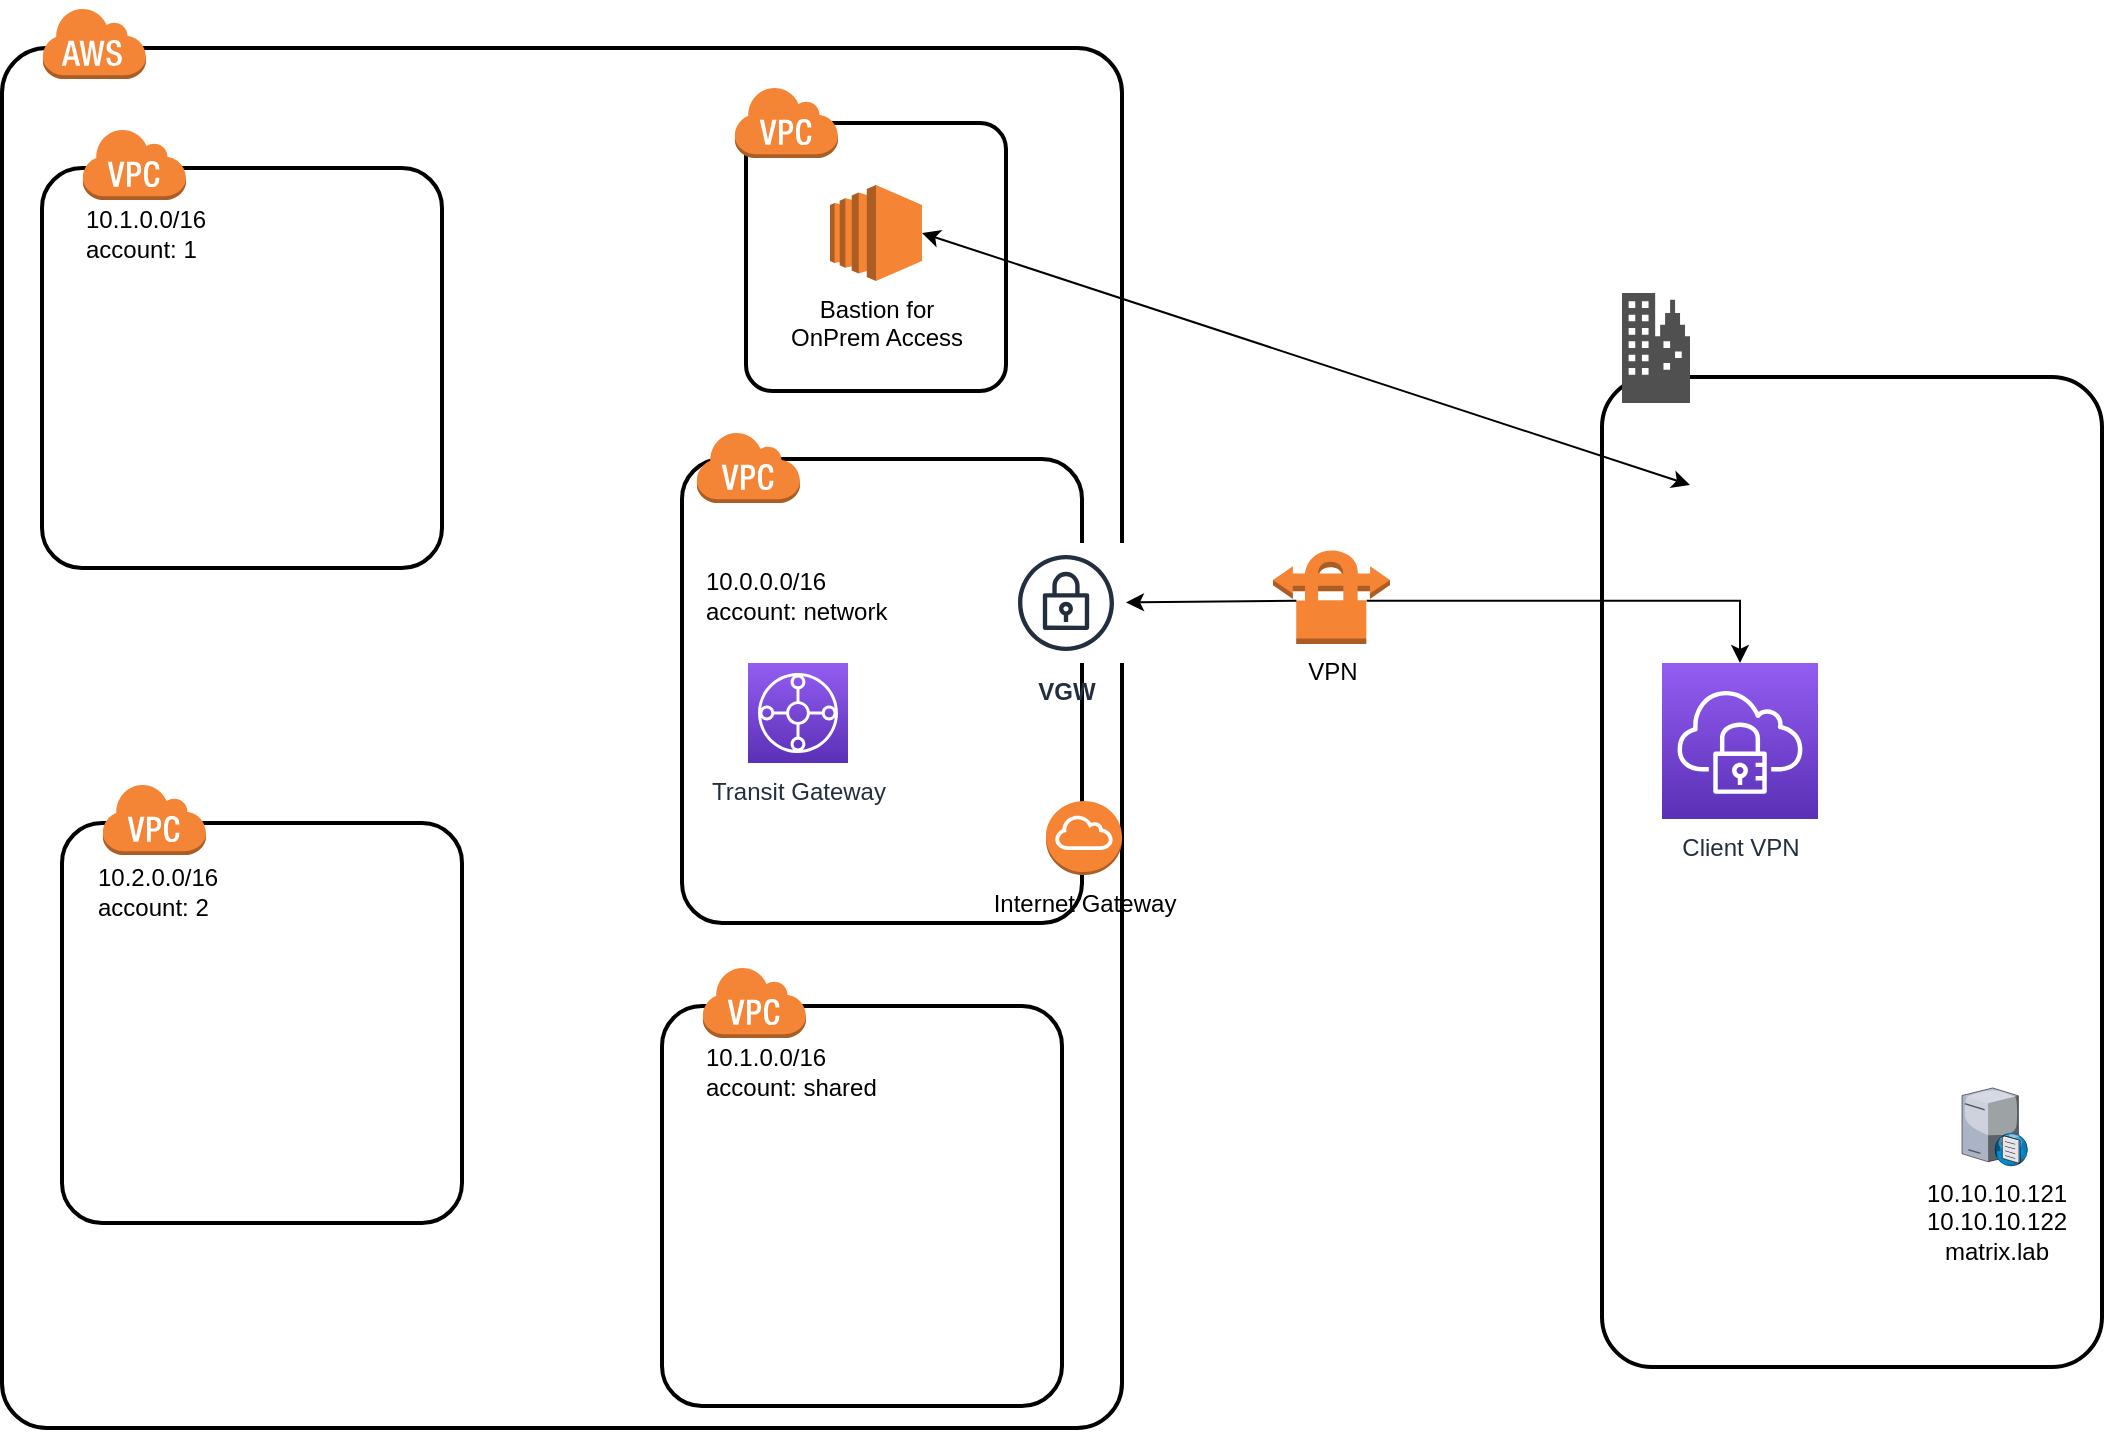 <mxfile version="10.6.6" type="device"><diagram name="Page-1" id="75ae5057-2f1f-a65a-41a6-c58fb5237df7"><mxGraphModel dx="1080" dy="649" grid="1" gridSize="10" guides="1" tooltips="1" connect="1" arrows="1" fold="1" page="1" pageScale="1" pageWidth="1100" pageHeight="850" background="#ffffff" math="0" shadow="0"><root><mxCell id="0"/><mxCell id="1" parent="0"/><mxCell id="6d17579d09794128-4" value="" style="rounded=1;arcSize=4;dashed=0;strokeColor=#000000;fillColor=none;gradientColor=none;strokeWidth=2;shadow=0;comic=0;fontFamily=Verdana;fontSize=12;fontColor=#000000;html=1;" parent="1" vertex="1"><mxGeometry x="40" y="141" width="560" height="690" as="geometry"/></mxCell><mxCell id="HT4Ee2Q722fcnPIJPSYH-7" value="" style="rounded=1;arcSize=10;dashed=0;strokeColor=#000000;fillColor=none;gradientColor=none;strokeWidth=2;" vertex="1" parent="1"><mxGeometry x="380" y="346.5" width="200" height="232" as="geometry"/></mxCell><mxCell id="HT4Ee2Q722fcnPIJPSYH-3" value="" style="rounded=1;arcSize=10;dashed=0;strokeColor=#000000;fillColor=none;gradientColor=none;strokeWidth=2;" vertex="1" parent="1"><mxGeometry x="840" y="305.5" width="250" height="495" as="geometry"/></mxCell><mxCell id="HT4Ee2Q722fcnPIJPSYH-15" value="" style="pointerEvents=1;shadow=0;dashed=0;html=1;strokeColor=none;fillColor=#505050;labelPosition=center;verticalLabelPosition=bottom;verticalAlign=top;outlineConnect=0;align=center;shape=mxgraph.office.concepts.on_premises;" vertex="1" parent="1"><mxGeometry x="850" y="263.5" width="34" height="55" as="geometry"/></mxCell><mxCell id="HT4Ee2Q722fcnPIJPSYH-26" style="edgeStyle=orthogonalEdgeStyle;rounded=0;orthogonalLoop=1;jettySize=auto;html=1;exitX=0.8;exitY=0.55;exitDx=0;exitDy=0;exitPerimeter=0;" edge="1" parent="1" source="HT4Ee2Q722fcnPIJPSYH-17" target="HT4Ee2Q722fcnPIJPSYH-18"><mxGeometry relative="1" as="geometry"/></mxCell><mxCell id="HT4Ee2Q722fcnPIJPSYH-17" value="VPN&lt;br&gt;&lt;br&gt;" style="outlineConnect=0;dashed=0;verticalLabelPosition=bottom;verticalAlign=top;align=center;html=1;shape=mxgraph.aws3.vpn_connection;fillColor=#F58534;gradientColor=none;" vertex="1" parent="1"><mxGeometry x="675.5" y="391" width="58.5" height="48" as="geometry"/></mxCell><mxCell id="HT4Ee2Q722fcnPIJPSYH-18" value="Client VPN&lt;br&gt;&lt;br&gt;" style="outlineConnect=0;fontColor=#232F3E;gradientColor=#945DF2;gradientDirection=north;fillColor=#5A30B5;strokeColor=#ffffff;dashed=0;verticalLabelPosition=bottom;verticalAlign=top;align=center;html=1;fontSize=12;fontStyle=0;aspect=fixed;shape=mxgraph.aws4.resourceIcon;resIcon=mxgraph.aws4.client_vpn;" vertex="1" parent="1"><mxGeometry x="870" y="448.5" width="78" height="78" as="geometry"/></mxCell><mxCell id="6d17579d09794128-5" value="" style="dashed=0;html=1;shape=mxgraph.aws3.cloud;fillColor=#F58536;gradientColor=none;dashed=0;rounded=1;shadow=0;comic=0;strokeColor=#E6E6E6;strokeWidth=6;fontFamily=Verdana;fontSize=12;fontColor=#000000;" parent="1" vertex="1"><mxGeometry x="60" y="120.5" width="52" height="36" as="geometry"/></mxCell><mxCell id="HT4Ee2Q722fcnPIJPSYH-13" value="" style="rounded=1;arcSize=10;dashed=0;strokeColor=#000000;fillColor=none;gradientColor=none;strokeWidth=2;" vertex="1" parent="1"><mxGeometry x="70" y="528.5" width="200" height="200" as="geometry"/></mxCell><mxCell id="HT4Ee2Q722fcnPIJPSYH-14" value="" style="dashed=0;html=1;shape=mxgraph.aws3.virtual_private_cloud;fillColor=#F58536;gradientColor=none;dashed=0;" vertex="1" parent="1"><mxGeometry x="90" y="508.5" width="52" height="36" as="geometry"/></mxCell><mxCell id="HT4Ee2Q722fcnPIJPSYH-19" value="&lt;b&gt;VGW&lt;/b&gt;" style="outlineConnect=0;fontColor=#232F3E;gradientColor=none;strokeColor=#232F3E;fillColor=#ffffff;dashed=0;verticalLabelPosition=bottom;verticalAlign=top;align=center;html=1;fontSize=12;fontStyle=0;aspect=fixed;shape=mxgraph.aws4.resourceIcon;resIcon=mxgraph.aws4.vpn_gateway;" vertex="1" parent="1"><mxGeometry x="542" y="388.5" width="60" height="60" as="geometry"/></mxCell><mxCell id="HT4Ee2Q722fcnPIJPSYH-21" value="Transit Gateway" style="outlineConnect=0;fontColor=#232F3E;gradientColor=#945DF2;gradientDirection=north;fillColor=#5A30B5;strokeColor=#ffffff;dashed=0;verticalLabelPosition=bottom;verticalAlign=top;align=center;html=1;fontSize=12;fontStyle=0;aspect=fixed;shape=mxgraph.aws4.resourceIcon;resIcon=mxgraph.aws4.transit_gateway;" vertex="1" parent="1"><mxGeometry x="413" y="448.5" width="50" height="50" as="geometry"/></mxCell><mxCell id="HT4Ee2Q722fcnPIJPSYH-23" value="" style="group" vertex="1" connectable="0" parent="1"><mxGeometry x="406" y="160" width="136" height="152.5" as="geometry"/></mxCell><mxCell id="HT4Ee2Q722fcnPIJPSYH-5" value="" style="rounded=1;arcSize=10;dashed=0;strokeColor=#000000;fillColor=none;gradientColor=none;strokeWidth=2;" vertex="1" parent="HT4Ee2Q722fcnPIJPSYH-23"><mxGeometry x="6" y="18.5" width="130" height="134" as="geometry"/></mxCell><mxCell id="HT4Ee2Q722fcnPIJPSYH-6" value="" style="dashed=0;html=1;shape=mxgraph.aws3.virtual_private_cloud;fillColor=#F58536;gradientColor=none;dashed=0;" vertex="1" parent="HT4Ee2Q722fcnPIJPSYH-23"><mxGeometry width="52" height="36" as="geometry"/></mxCell><mxCell id="HT4Ee2Q722fcnPIJPSYH-20" value="Bastion for &lt;br&gt;OnPrem Access" style="outlineConnect=0;dashed=0;verticalLabelPosition=bottom;verticalAlign=top;align=center;html=1;shape=mxgraph.aws3.ec2;fillColor=#F58534;gradientColor=none;" vertex="1" parent="HT4Ee2Q722fcnPIJPSYH-23"><mxGeometry x="48" y="49.5" width="46" height="48" as="geometry"/></mxCell><mxCell id="HT4Ee2Q722fcnPIJPSYH-27" value="" style="group" vertex="1" connectable="0" parent="1"><mxGeometry x="60" y="181" width="200" height="220" as="geometry"/></mxCell><mxCell id="HT4Ee2Q722fcnPIJPSYH-11" value="" style="rounded=1;arcSize=10;dashed=0;strokeColor=#000000;fillColor=none;gradientColor=none;strokeWidth=2;" vertex="1" parent="HT4Ee2Q722fcnPIJPSYH-27"><mxGeometry y="20" width="200" height="200" as="geometry"/></mxCell><mxCell id="HT4Ee2Q722fcnPIJPSYH-12" value="" style="dashed=0;html=1;shape=mxgraph.aws3.virtual_private_cloud;fillColor=#F58536;gradientColor=none;dashed=0;" vertex="1" parent="HT4Ee2Q722fcnPIJPSYH-27"><mxGeometry x="20" width="52" height="36" as="geometry"/></mxCell><mxCell id="HT4Ee2Q722fcnPIJPSYH-35" value="10.1.0.0/16&lt;br&gt;account: 1&lt;br&gt;" style="text;html=1;strokeColor=none;fillColor=none;align=left;verticalAlign=middle;whiteSpace=wrap;rounded=0;" vertex="1" parent="HT4Ee2Q722fcnPIJPSYH-27"><mxGeometry x="20" y="43" width="90" height="20" as="geometry"/></mxCell><mxCell id="HT4Ee2Q722fcnPIJPSYH-28" value="" style="group" vertex="1" connectable="0" parent="1"><mxGeometry x="370" y="332.5" width="241" height="285.5" as="geometry"/></mxCell><mxCell id="HT4Ee2Q722fcnPIJPSYH-8" value="" style="dashed=0;html=1;shape=mxgraph.aws3.virtual_private_cloud;fillColor=#F58536;gradientColor=none;dashed=0;" vertex="1" parent="HT4Ee2Q722fcnPIJPSYH-28"><mxGeometry x="17" width="52" height="36" as="geometry"/></mxCell><mxCell id="HT4Ee2Q722fcnPIJPSYH-38" value="Internet Gateway" style="outlineConnect=0;dashed=0;verticalLabelPosition=bottom;verticalAlign=top;align=center;html=1;shape=mxgraph.aws3.internet_gateway;fillColor=#F58534;gradientColor=none;" vertex="1" parent="HT4Ee2Q722fcnPIJPSYH-28"><mxGeometry x="192" y="185" width="38" height="37" as="geometry"/></mxCell><mxCell id="HT4Ee2Q722fcnPIJPSYH-29" value="" style="shape=image;html=1;verticalAlign=top;verticalLabelPosition=bottom;labelBackgroundColor=#ffffff;imageAspect=0;aspect=fixed;image=https://cdn4.iconfinder.com/data/icons/proglyphs-free/512/Linux_-_Tux-128.png" vertex="1" parent="1"><mxGeometry x="884" y="336.5" width="46" height="46" as="geometry"/></mxCell><mxCell id="HT4Ee2Q722fcnPIJPSYH-31" value="" style="endArrow=classic;startArrow=classic;html=1;entryX=0;entryY=0.5;entryDx=0;entryDy=0;exitX=1;exitY=0.5;exitDx=0;exitDy=0;exitPerimeter=0;" edge="1" parent="1" source="HT4Ee2Q722fcnPIJPSYH-20" target="HT4Ee2Q722fcnPIJPSYH-29"><mxGeometry width="50" height="50" relative="1" as="geometry"><mxPoint x="40" y="870" as="sourcePoint"/><mxPoint x="90" y="820" as="targetPoint"/></mxGeometry></mxCell><mxCell id="HT4Ee2Q722fcnPIJPSYH-32" value="" style="endArrow=classic;html=1;exitX=0.2;exitY=0.55;exitDx=0;exitDy=0;exitPerimeter=0;" edge="1" parent="1" source="HT4Ee2Q722fcnPIJPSYH-17" target="HT4Ee2Q722fcnPIJPSYH-19"><mxGeometry width="50" height="50" relative="1" as="geometry"><mxPoint x="40" y="870" as="sourcePoint"/><mxPoint x="90" y="820" as="targetPoint"/></mxGeometry></mxCell><mxCell id="HT4Ee2Q722fcnPIJPSYH-33" value="10.10.10.121&lt;br&gt;10.10.10.122&lt;br&gt;matrix.lab&lt;br&gt;&lt;br&gt;" style="verticalLabelPosition=bottom;aspect=fixed;html=1;verticalAlign=top;strokeColor=none;align=center;outlineConnect=0;shape=mxgraph.citrix.dns_server;" vertex="1" parent="1"><mxGeometry x="1020" y="660" width="33" height="40" as="geometry"/></mxCell><mxCell id="HT4Ee2Q722fcnPIJPSYH-36" value="10.2.0.0/16&lt;br&gt;account: 2&lt;br&gt;" style="text;html=1;strokeColor=none;fillColor=none;align=left;verticalAlign=middle;whiteSpace=wrap;rounded=0;" vertex="1" parent="1"><mxGeometry x="86" y="553" width="90" height="20" as="geometry"/></mxCell><mxCell id="HT4Ee2Q722fcnPIJPSYH-37" value="10.0.0.0/16&lt;br&gt;account: network&lt;br&gt;" style="text;html=1;strokeColor=none;fillColor=none;align=left;verticalAlign=middle;whiteSpace=wrap;rounded=0;" vertex="1" parent="1"><mxGeometry x="390" y="405" width="120" height="20" as="geometry"/></mxCell><mxCell id="HT4Ee2Q722fcnPIJPSYH-41" value="" style="group" vertex="1" connectable="0" parent="1"><mxGeometry x="370" y="600" width="200" height="220" as="geometry"/></mxCell><mxCell id="HT4Ee2Q722fcnPIJPSYH-42" value="" style="rounded=1;arcSize=10;dashed=0;strokeColor=#000000;fillColor=none;gradientColor=none;strokeWidth=2;" vertex="1" parent="HT4Ee2Q722fcnPIJPSYH-41"><mxGeometry y="20" width="200" height="200" as="geometry"/></mxCell><mxCell id="HT4Ee2Q722fcnPIJPSYH-43" value="" style="dashed=0;html=1;shape=mxgraph.aws3.virtual_private_cloud;fillColor=#F58536;gradientColor=none;dashed=0;" vertex="1" parent="HT4Ee2Q722fcnPIJPSYH-41"><mxGeometry x="20" width="52" height="36" as="geometry"/></mxCell><mxCell id="HT4Ee2Q722fcnPIJPSYH-44" value="10.1.0.0/16&lt;br&gt;account: shared&lt;br&gt;" style="text;html=1;strokeColor=none;fillColor=none;align=left;verticalAlign=middle;whiteSpace=wrap;rounded=0;" vertex="1" parent="HT4Ee2Q722fcnPIJPSYH-41"><mxGeometry x="20" y="43" width="90" height="20" as="geometry"/></mxCell></root></mxGraphModel></diagram></mxfile>
